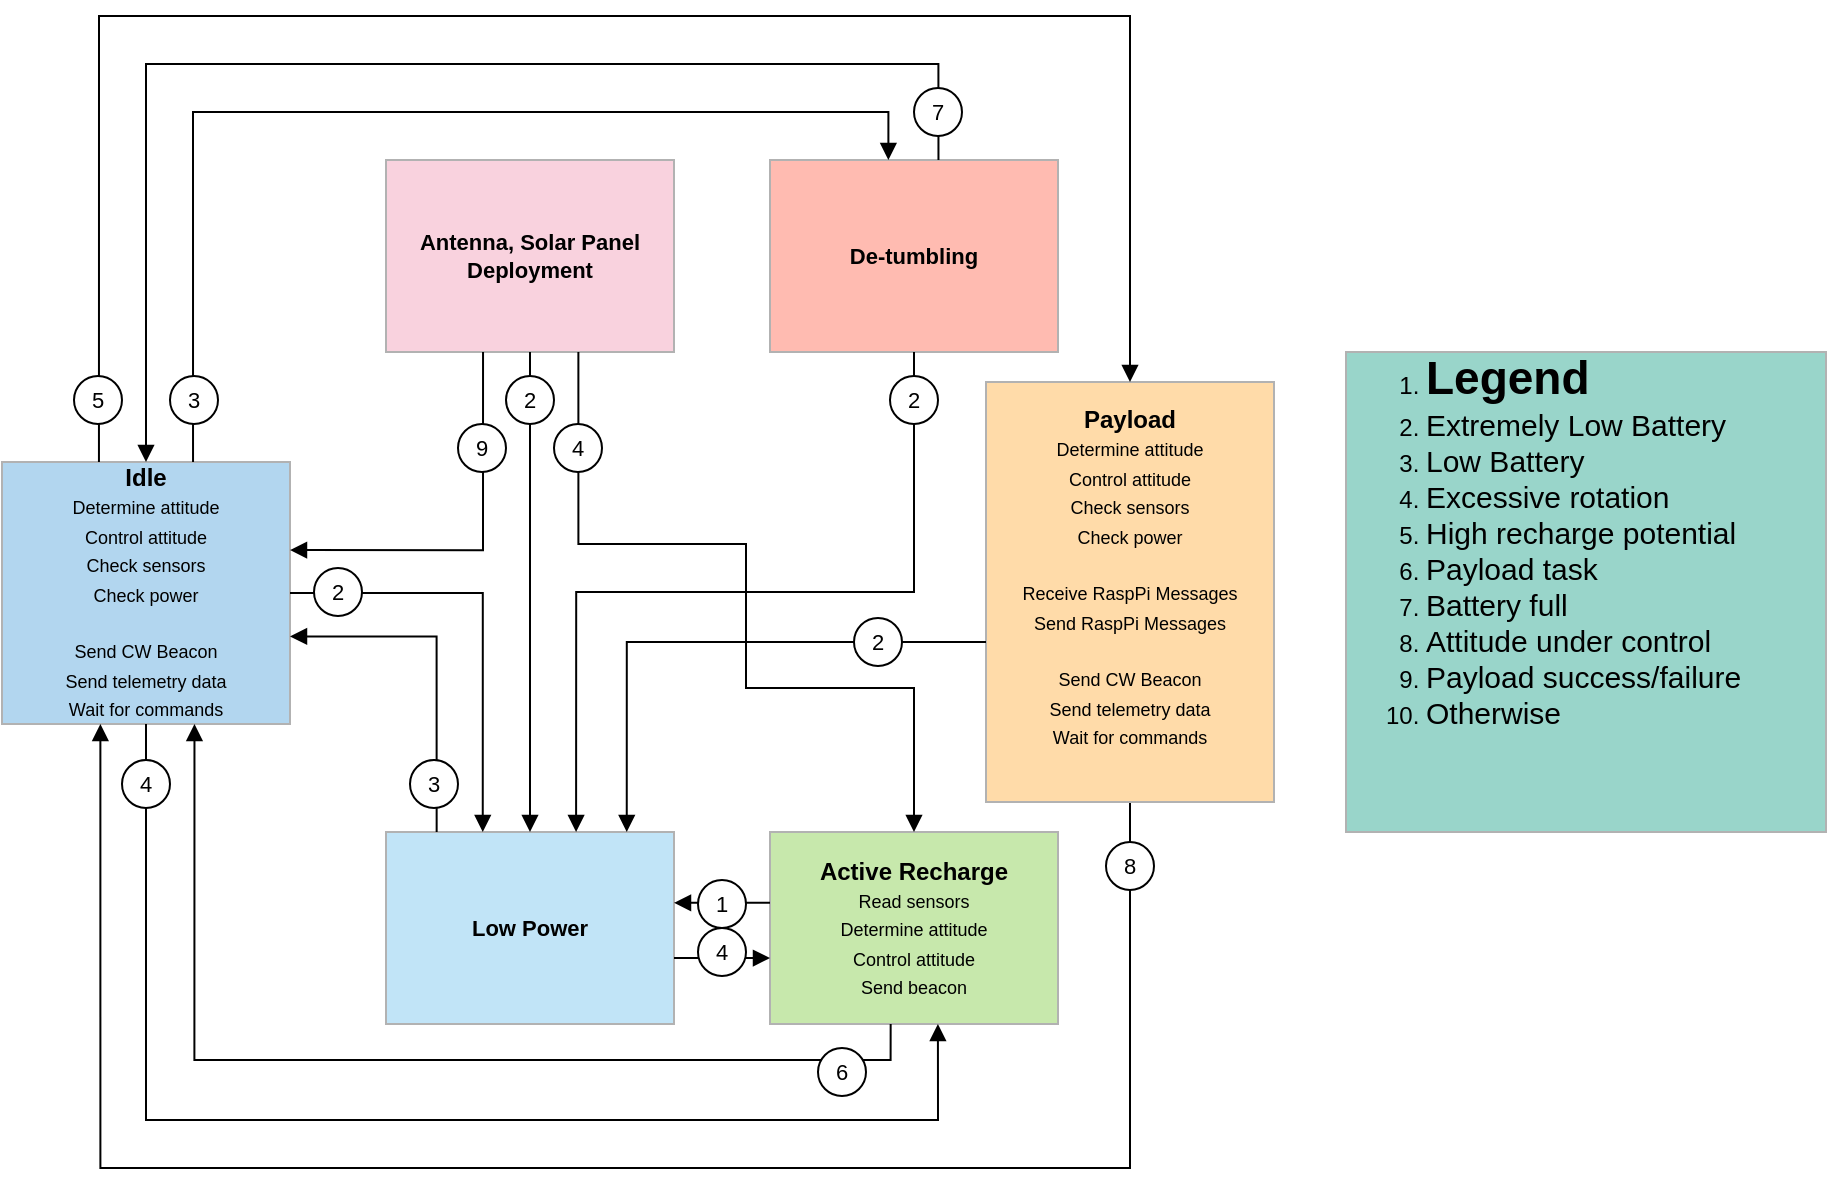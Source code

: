 <mxfile version="13.6.2" type="device" pages="2"><diagram id="bfl-kpP7ucBOd0_NLaMP" name="PyCubed State Diagram"><mxGraphModel dx="1301" dy="1180" grid="1" gridSize="10" guides="1" tooltips="1" connect="1" arrows="1" fold="1" page="1" pageScale="1" pageWidth="1100" pageHeight="850" math="0" shadow="0"><root><mxCell id="0"/><mxCell id="1" parent="0"/><mxCell id="XFNMriPlAVmp8XwaEthN-10" style="edgeStyle=orthogonalEdgeStyle;rounded=0;orthogonalLoop=1;jettySize=auto;html=1;entryX=0.5;entryY=1;entryDx=0;entryDy=0;endArrow=none;endFill=0;" edge="1" parent="1" source="XFNMriPlAVmp8XwaEthN-9" target="rarbapaWKc4GGRzB9wxK-6"><mxGeometry relative="1" as="geometry"/></mxCell><UserObject label="8" lucidchartObjectId="PZyaX13CsxwP" id="XFNMriPlAVmp8XwaEthN-9"><mxCell style="html=1;whiteSpace=wrap;ellipse;whiteSpace=wrap;fontSize=11;fontColor=#000000;spacing=3;strokeOpacity=100;" vertex="1" zOrder="79" parent="1"><mxGeometry x="646" y="550" width="24" height="24" as="geometry"/></mxCell></UserObject><mxCell id="rarbapaWKc4GGRzB9wxK-1" parent="0"/><UserObject label="De-tumbling" lucidchartObjectId="dhya5eu8bQdt" id="rarbapaWKc4GGRzB9wxK-2"><mxCell style="html=1;whiteSpace=wrap;;whiteSpace=wrap;fontSize=11;fontColor=#000000;fontStyle=1;spacing=3;strokeColor=#b2b2b2;strokeOpacity=100;fillOpacity=100;fillColor=#ffbbb1;" parent="rarbapaWKc4GGRzB9wxK-1" vertex="1" zOrder="12"><mxGeometry x="478" y="209" width="144" height="96" as="geometry"/></mxCell></UserObject><UserObject label="Antenna, Solar Panel Deployment" lucidchartObjectId="qhyarFIRuqMv" id="rarbapaWKc4GGRzB9wxK-3"><mxCell style="html=1;whiteSpace=wrap;;whiteSpace=wrap;fontSize=11;fontColor=#000000;fontStyle=1;spacing=3;strokeColor=#b2b2b2;strokeOpacity=100;fillOpacity=100;fillColor=#f9d2de;" parent="rarbapaWKc4GGRzB9wxK-1" vertex="1" zOrder="13"><mxGeometry x="286" y="209" width="144" height="96" as="geometry"/></mxCell></UserObject><UserObject label="&lt;span style=&quot;color:#000000;font-weight: bold;&quot;&gt;Idle&lt;/span&gt;&lt;span style=&quot;font-size:9px;color:#000000;&quot;&gt;&#10;Determine attitude&#10;Control attitude&#10;Check sensors&#10;Check power&#10;&#10;Send CW Beacon&#10;Send telemetry data&#10;Wait for commands&#10;&#10;&lt;/span&gt;" lucidchartObjectId="OiyaD6iRySr4" id="rarbapaWKc4GGRzB9wxK-4"><mxCell style="html=1;whiteSpace=wrap;;whiteSpace=wrap;overflow=width;spacing=3;strokeColor=#b2b2b2;strokeOpacity=100;fillOpacity=100;fillColor=#b2d6ef;" parent="rarbapaWKc4GGRzB9wxK-1" vertex="1" zOrder="16"><mxGeometry x="94" y="360" width="144" height="131" as="geometry"/></mxCell></UserObject><UserObject label="Low Power" lucidchartObjectId="1iyaKtMDWfaa" id="rarbapaWKc4GGRzB9wxK-5"><mxCell style="html=1;whiteSpace=wrap;;whiteSpace=wrap;fontSize=11;fontColor=#000000;fontStyle=1;spacing=3;strokeColor=#b2b2b2;strokeOpacity=100;fillOpacity=100;fillColor=#c1e4f7;" parent="rarbapaWKc4GGRzB9wxK-1" vertex="1" zOrder="17"><mxGeometry x="286" y="545" width="144" height="96" as="geometry"/></mxCell></UserObject><UserObject label="&lt;span style=&quot;color:#000000;font-weight: bold;&quot;&gt;Payload&#10;&lt;/span&gt;&lt;span style=&quot;font-size:9px;color:#000000;&quot;&gt;Determine attitude&#10;Control attitude&#10;Check sensors&#10;Check power&#10;&#10;Receive RaspPi Messages&#10;Send RaspPi Messages&#10;&#10;Send CW Beacon&#10;Send telemetry data&#10;Wait for commands&#10;&#10;&lt;/span&gt;" lucidchartObjectId="Biyajp4HgSR0" id="rarbapaWKc4GGRzB9wxK-6"><mxCell style="html=1;whiteSpace=wrap;;whiteSpace=wrap;overflow=width;spacing=3;strokeColor=#b2b2b2;strokeOpacity=100;fillOpacity=100;fillColor=#ffdba9;" parent="rarbapaWKc4GGRzB9wxK-1" vertex="1" zOrder="18"><mxGeometry x="586" y="320" width="144" height="210" as="geometry"/></mxCell></UserObject><UserObject label="&lt;span style=&quot;color:#000000;font-weight: bold;&quot;&gt;Active Recharge&#10;&lt;/span&gt;&lt;span style=&quot;font-size:9px;color:#000000;&quot;&gt;Read sensors&#10;Determine attitude&#10;Control attitude&#10;Send beacon&lt;/span&gt;" lucidchartObjectId="SiyaWqtNoQ~K" id="rarbapaWKc4GGRzB9wxK-7"><mxCell style="html=1;whiteSpace=wrap;;whiteSpace=wrap;overflow=width;spacing=3;strokeColor=#b2b2b2;strokeOpacity=100;fillOpacity=100;fillColor=#c7e8ac;" parent="rarbapaWKc4GGRzB9wxK-1" vertex="1" zOrder="20"><mxGeometry x="478" y="545" width="144" height="96" as="geometry"/></mxCell></UserObject><UserObject label="" lucidchartObjectId="rlyaalcnAqiI" id="rarbapaWKc4GGRzB9wxK-8"><mxCell style="html=1;jettySize=18;whiteSpace=wrap;fontSize=11;strokeOpacity=100;rounded=1;arcSize=0;edgeStyle=orthogonalEdgeStyle;startArrow=none;;endArrow=block;endFill=1;;exitX=1.004;exitY=0.658;exitPerimeter=1;entryX=-0.004;entryY=0.658;entryPerimeter=1;" parent="rarbapaWKc4GGRzB9wxK-1" source="rarbapaWKc4GGRzB9wxK-5" target="rarbapaWKc4GGRzB9wxK-7" edge="1"><mxGeometry width="100" height="100" relative="1" as="geometry"><Array as="points"/></mxGeometry></mxCell></UserObject><UserObject label="&lt;ol style=&quot;margin: 0px ; list-style-type: decimal&quot;&gt;&lt;li style=&quot;text-align: left&quot;&gt;&lt;span style=&quot;font-size: 1px ; color: #000000 ; font-weight: bold&quot;&gt;&lt;/span&gt;&lt;span style=&quot;font-size: 4px ; color: #000000 ; font-weight: bold&quot;&gt;&lt;/span&gt;&lt;span style=&quot;font-size: 5px ; color: #000000 ; font-weight: bold&quot;&gt;&lt;/span&gt;&lt;span style=&quot;font-size: 23px ; color: #000000 ; font-weight: bold&quot;&gt;Legend&lt;/span&gt;&lt;/li&gt;&lt;li style=&quot;text-align: left&quot;&gt;&lt;span style=&quot;font-size: 15px ; color: #000000 ; font-weight: bold&quot;&gt;&lt;/span&gt;&lt;span style=&quot;font-size: 15px ; color: #000000&quot;&gt;Extremely Low Battery&lt;/span&gt;&lt;/li&gt;&lt;li style=&quot;text-align: left&quot;&gt;&lt;span style=&quot;font-size: 15px ; color: #000000&quot;&gt;Low Battery&lt;/span&gt;&lt;/li&gt;&lt;li style=&quot;text-align: left&quot;&gt;&lt;span style=&quot;font-size: 15px ; color: #000000&quot;&gt;Excessive rotation&lt;/span&gt;&lt;/li&gt;&lt;li style=&quot;text-align: left&quot;&gt;&lt;span style=&quot;font-size: 15px ; color: #000000&quot;&gt;High recharge potential&lt;/span&gt;&lt;/li&gt;&lt;li style=&quot;text-align: left&quot;&gt;&lt;span style=&quot;font-size: 15px ; color: #000000&quot;&gt;Payload task&lt;/span&gt;&lt;/li&gt;&lt;li style=&quot;text-align: left&quot;&gt;&lt;span style=&quot;font-size: 15px ; color: #000000&quot;&gt;Battery full&lt;/span&gt;&lt;/li&gt;&lt;li style=&quot;text-align: left&quot;&gt;&lt;span style=&quot;font-size: 15px ; color: #000000&quot;&gt;Attitude under control&lt;/span&gt;&lt;/li&gt;&lt;li style=&quot;text-align: left&quot;&gt;&lt;span style=&quot;font-size: 15px ; color: #000000&quot;&gt;Payload success/failure&lt;/span&gt;&lt;/li&gt;&lt;li style=&quot;text-align: left&quot;&gt;&lt;span style=&quot;font-size: 15px ; color: #000000&quot;&gt;Otherwise&lt;/span&gt;&lt;/li&gt;&lt;/ol&gt;" lucidchartObjectId="Qrya1QvqrEyd" id="rarbapaWKc4GGRzB9wxK-9"><mxCell style="html=1;whiteSpace=wrap;;whiteSpace=wrap;overflow=width;spacing=2;verticalAlign=top;strokeColor=#b2b2b2;strokeOpacity=100;fillOpacity=100;fillColor=#99d5ca;" parent="rarbapaWKc4GGRzB9wxK-1" vertex="1" zOrder="25"><mxGeometry x="766" y="305" width="240" height="240" as="geometry"/></mxCell></UserObject><UserObject label="" lucidchartObjectId="cYyaptyLY_h~" id="rarbapaWKc4GGRzB9wxK-10"><mxCell style="html=1;jettySize=18;whiteSpace=wrap;fontSize=11;strokeOpacity=100;rounded=1;arcSize=0;edgeStyle=orthogonalEdgeStyle;startArrow=none;;endArrow=block;endFill=1;;exitX=0.335;exitY=-0.005;exitPerimeter=1;entryX=0.5;entryY=-0.004;entryPerimeter=1;" parent="rarbapaWKc4GGRzB9wxK-1" source="rarbapaWKc4GGRzB9wxK-4" target="rarbapaWKc4GGRzB9wxK-6" edge="1"><mxGeometry width="100" height="100" relative="1" as="geometry"><Array as="points"><mxPoint x="142" y="137"/><mxPoint x="658" y="137"/></Array></mxGeometry></mxCell></UserObject><UserObject label="" lucidchartObjectId="ixyal8R-h-Wk" id="rarbapaWKc4GGRzB9wxK-12"><mxCell style="html=1;jettySize=18;whiteSpace=wrap;fontSize=11;strokeOpacity=100;rounded=1;arcSize=0;edgeStyle=orthogonalEdgeStyle;startArrow=none;;endArrow=block;endFill=1;;exitX=0.665;exitY=-0.005;exitPerimeter=1;entryX=0.41;entryY=-0.006;entryPerimeter=1;" parent="rarbapaWKc4GGRzB9wxK-1" source="rarbapaWKc4GGRzB9wxK-4" target="rarbapaWKc4GGRzB9wxK-2" edge="1"><mxGeometry width="100" height="100" relative="1" as="geometry"><Array as="points"><mxPoint x="190" y="185"/><mxPoint x="537" y="185"/></Array></mxGeometry></mxCell></UserObject><UserObject label="" lucidchartObjectId="vxyaYXyHh_jd" id="rarbapaWKc4GGRzB9wxK-13"><mxCell style="html=1;jettySize=18;whiteSpace=wrap;fontSize=11;strokeOpacity=100;rounded=1;arcSize=0;edgeStyle=orthogonalEdgeStyle;startArrow=none;;endArrow=block;endFill=1;;exitX=0.586;exitY=-0.006;exitPerimeter=1;entryX=0.5;entryY=-0.005;entryPerimeter=1;" parent="rarbapaWKc4GGRzB9wxK-1" source="rarbapaWKc4GGRzB9wxK-2" target="rarbapaWKc4GGRzB9wxK-4" edge="1"><mxGeometry width="100" height="100" relative="1" as="geometry"><Array as="points"><mxPoint x="562" y="161"/><mxPoint x="166" y="161"/></Array></mxGeometry></mxCell></UserObject><UserObject label="" lucidchartObjectId="XxyaHqq1UOjZ" id="rarbapaWKc4GGRzB9wxK-14"><mxCell style="html=1;jettySize=18;whiteSpace=wrap;fontSize=11;strokeOpacity=100;rounded=1;arcSize=0;edgeStyle=orthogonalEdgeStyle;startArrow=none;;endArrow=block;endFill=1;;exitX=0.5;exitY=1.006;exitPerimeter=1;entryX=0.5;entryY=-0.006;entryPerimeter=1;" parent="rarbapaWKc4GGRzB9wxK-1" source="rarbapaWKc4GGRzB9wxK-3" target="rarbapaWKc4GGRzB9wxK-5" edge="1"><mxGeometry width="100" height="100" relative="1" as="geometry"><Array as="points"/></mxGeometry></mxCell></UserObject><UserObject label="" lucidchartObjectId=".yya0SU-mpl_" id="rarbapaWKc4GGRzB9wxK-15"><mxCell style="html=1;jettySize=18;whiteSpace=wrap;fontSize=11;strokeOpacity=100;rounded=1;arcSize=0;edgeStyle=orthogonalEdgeStyle;startArrow=none;;endArrow=block;endFill=1;;exitX=1.004;exitY=0.5;exitPerimeter=1;entryX=0.334;entryY=-0.006;entryPerimeter=1;" parent="rarbapaWKc4GGRzB9wxK-1" source="rarbapaWKc4GGRzB9wxK-4" target="rarbapaWKc4GGRzB9wxK-5" edge="1"><mxGeometry width="100" height="100" relative="1" as="geometry"><Array as="points"><mxPoint x="334" y="425"/></Array></mxGeometry></mxCell></UserObject><UserObject label="" lucidchartObjectId="vzya-LGdbfvc" id="rarbapaWKc4GGRzB9wxK-16"><mxCell style="html=1;jettySize=18;whiteSpace=wrap;fontSize=11;strokeOpacity=100;rounded=1;arcSize=0;edgeStyle=orthogonalEdgeStyle;startArrow=none;;endArrow=block;endFill=1;;exitX=0.418;exitY=1.006;exitPerimeter=1;entryX=0.67;entryY=1.005;entryPerimeter=1;" parent="rarbapaWKc4GGRzB9wxK-1" source="rarbapaWKc4GGRzB9wxK-7" target="rarbapaWKc4GGRzB9wxK-4" edge="1"><mxGeometry width="100" height="100" relative="1" as="geometry"><Array as="points"/></mxGeometry></mxCell></UserObject><UserObject label="" lucidchartObjectId="rAyaW.TUWtq9" id="rarbapaWKc4GGRzB9wxK-17"><mxCell style="html=1;jettySize=18;whiteSpace=wrap;fontSize=11;strokeOpacity=100;rounded=1;arcSize=0;edgeStyle=orthogonalEdgeStyle;startArrow=none;;endArrow=block;endFill=1;;exitX=0.5;exitY=1.005;exitPerimeter=1;entryX=0.584;entryY=1.006;entryPerimeter=1;" parent="rarbapaWKc4GGRzB9wxK-1" source="rarbapaWKc4GGRzB9wxK-4" target="rarbapaWKc4GGRzB9wxK-7" edge="1"><mxGeometry width="100" height="100" relative="1" as="geometry"><Array as="points"><mxPoint x="166" y="689"/><mxPoint x="562" y="689"/></Array></mxGeometry></mxCell></UserObject><UserObject label="" lucidchartObjectId="oCyabK83XKLD" id="rarbapaWKc4GGRzB9wxK-18"><mxCell style="html=1;jettySize=18;whiteSpace=wrap;fontSize=11;strokeOpacity=100;rounded=1;arcSize=0;edgeStyle=orthogonalEdgeStyle;startArrow=none;;endArrow=block;endFill=1;;exitX=0.172;exitY=-0.006;exitPerimeter=1;entryX=1.004;entryY=0.667;entryPerimeter=1;" parent="rarbapaWKc4GGRzB9wxK-1" source="rarbapaWKc4GGRzB9wxK-5" target="rarbapaWKc4GGRzB9wxK-4" edge="1"><mxGeometry width="100" height="100" relative="1" as="geometry"><Array as="points"/></mxGeometry></mxCell></UserObject><UserObject label="" lucidchartObjectId="DCyaB7lU9o_Z" id="rarbapaWKc4GGRzB9wxK-19"><mxCell style="html=1;jettySize=18;whiteSpace=wrap;fontSize=11;strokeOpacity=100;rounded=1;arcSize=0;edgeStyle=orthogonalEdgeStyle;startArrow=none;;endArrow=block;endFill=1;;exitX=0.335;exitY=1.006;exitPerimeter=1;entryX=1.004;entryY=0.335;entryPerimeter=1;" parent="rarbapaWKc4GGRzB9wxK-1" source="rarbapaWKc4GGRzB9wxK-3" target="rarbapaWKc4GGRzB9wxK-4" edge="1"><mxGeometry width="100" height="100" relative="1" as="geometry"><Array as="points"/></mxGeometry></mxCell></UserObject><UserObject label="" lucidchartObjectId="kDyaepy1~HRX" id="rarbapaWKc4GGRzB9wxK-20"><mxCell style="html=1;jettySize=18;whiteSpace=wrap;fontSize=11;strokeOpacity=100;rounded=1;arcSize=0;edgeStyle=orthogonalEdgeStyle;startArrow=none;;endArrow=block;endFill=1;;exitX=-0.004;exitY=0.368;exitPerimeter=1;entryX=1.004;entryY=0.368;entryPerimeter=1;" parent="rarbapaWKc4GGRzB9wxK-1" source="rarbapaWKc4GGRzB9wxK-7" target="rarbapaWKc4GGRzB9wxK-5" edge="1"><mxGeometry width="100" height="100" relative="1" as="geometry"><Array as="points"/></mxGeometry></mxCell></UserObject><UserObject label="" lucidchartObjectId="KDyaPwq~PArl" id="rarbapaWKc4GGRzB9wxK-21"><mxCell style="html=1;jettySize=18;whiteSpace=wrap;fontSize=11;strokeOpacity=100;rounded=1;arcSize=0;edgeStyle=orthogonalEdgeStyle;startArrow=none;;endArrow=block;endFill=1;;exitX=0.5;exitY=1.006;exitPerimeter=1;entryX=0.662;entryY=-0.006;entryPerimeter=1;" parent="rarbapaWKc4GGRzB9wxK-1" source="rarbapaWKc4GGRzB9wxK-2" target="rarbapaWKc4GGRzB9wxK-5" edge="1"><mxGeometry width="100" height="100" relative="1" as="geometry"><Array as="points"/></mxGeometry></mxCell></UserObject><UserObject label="" lucidchartObjectId="IEyaD2KDzYdQ" id="rarbapaWKc4GGRzB9wxK-22"><mxCell style="html=1;jettySize=18;whiteSpace=wrap;fontSize=11;strokeOpacity=100;rounded=1;arcSize=0;edgeStyle=orthogonalEdgeStyle;startArrow=none;;endArrow=block;endFill=1;;exitX=-0.004;exitY=0.751;exitPerimeter=1;entryX=0.84;entryY=-0.006;entryPerimeter=1;" parent="rarbapaWKc4GGRzB9wxK-1" source="rarbapaWKc4GGRzB9wxK-47" target="rarbapaWKc4GGRzB9wxK-5" edge="1"><mxGeometry width="100" height="100" relative="1" as="geometry"><Array as="points"><mxPoint x="406" y="450"/></Array></mxGeometry></mxCell></UserObject><UserObject label="" lucidchartObjectId="S_yaAqcMPLhh" id="rarbapaWKc4GGRzB9wxK-23"><mxCell style="html=1;jettySize=18;whiteSpace=wrap;fontSize=11;strokeOpacity=100;rounded=1;arcSize=0;edgeStyle=orthogonalEdgeStyle;startArrow=none;;endArrow=block;endFill=1;;exitX=0.67;exitY=1.006;exitPerimeter=1;entryX=0.5;entryY=-0.006;entryPerimeter=1;" parent="rarbapaWKc4GGRzB9wxK-1" source="rarbapaWKc4GGRzB9wxK-3" target="rarbapaWKc4GGRzB9wxK-7" edge="1"><mxGeometry width="100" height="100" relative="1" as="geometry"><Array as="points"><mxPoint x="383" y="401"/><mxPoint x="466" y="401"/><mxPoint x="466" y="473"/><mxPoint x="550" y="473"/></Array></mxGeometry></mxCell></UserObject><UserObject label="2" lucidchartObjectId="PZyaX13CsxwP" id="rarbapaWKc4GGRzB9wxK-47"><mxCell style="html=1;whiteSpace=wrap;ellipse;whiteSpace=wrap;fontSize=11;fontColor=#000000;spacing=3;strokeOpacity=100;" parent="rarbapaWKc4GGRzB9wxK-1" vertex="1" zOrder="79"><mxGeometry x="520" y="438" width="24" height="24" as="geometry"/></mxCell></UserObject><UserObject label="" lucidchartObjectId="IEyaD2KDzYdQ" id="XFNMriPlAVmp8XwaEthN-1"><mxCell style="html=1;jettySize=18;whiteSpace=wrap;fontSize=11;strokeOpacity=100;rounded=1;arcSize=0;edgeStyle=orthogonalEdgeStyle;startArrow=none;;endArrow=none;endFill=0;;entryX=1;entryY=0.5;entryDx=0;entryDy=0;" edge="1" parent="rarbapaWKc4GGRzB9wxK-1" target="rarbapaWKc4GGRzB9wxK-47"><mxGeometry width="100" height="100" relative="1" as="geometry"><Array as="points"><mxPoint x="550" y="450"/><mxPoint x="550" y="450"/></Array><mxPoint x="586" y="450" as="sourcePoint"/><mxPoint x="406.394" y="545" as="targetPoint"/></mxGeometry></mxCell></UserObject><UserObject label="" lucidchartObjectId="MvyayLRi6Tw." id="rarbapaWKc4GGRzB9wxK-11"><mxCell style="html=1;jettySize=18;whiteSpace=wrap;fontSize=11;strokeOpacity=100;rounded=1;arcSize=0;edgeStyle=orthogonalEdgeStyle;startArrow=none;;endArrow=block;endFill=1;;entryX=0.34;entryY=1.005;entryPerimeter=1;exitX=0.5;exitY=1;exitDx=0;exitDy=0;" parent="rarbapaWKc4GGRzB9wxK-1" source="XFNMriPlAVmp8XwaEthN-9" target="rarbapaWKc4GGRzB9wxK-4" edge="1"><mxGeometry width="100" height="100" relative="1" as="geometry"><Array as="points"><mxPoint x="658" y="713"/><mxPoint x="143" y="713"/></Array><mxPoint x="658" y="580" as="sourcePoint"/></mxGeometry></mxCell></UserObject><mxCell id="rarbapaWKc4GGRzB9wxK-24" value="Numbers" parent="0"/><mxCell id="rarbapaWKc4GGRzB9wxK-25" value="" style="group;dropTarget=0;" parent="rarbapaWKc4GGRzB9wxK-24" vertex="1"><mxGeometry x="130" y="317" width="24" height="24" as="geometry"/></mxCell><UserObject label="5" lucidchartObjectId="GYyanqK5ow~j" id="rarbapaWKc4GGRzB9wxK-26"><mxCell style="html=1;whiteSpace=wrap;ellipse;whiteSpace=wrap;fontSize=11;fontColor=#000000;spacing=3;strokeOpacity=100;" parent="rarbapaWKc4GGRzB9wxK-25" vertex="1" zOrder="47"><mxGeometry width="24" height="24" as="geometry"/></mxCell></UserObject><mxCell id="rarbapaWKc4GGRzB9wxK-27" value="Numbers (Copy)" parent="0"/><mxCell id="rarbapaWKc4GGRzB9wxK-28" value="" style="group;dropTarget=0;" parent="rarbapaWKc4GGRzB9wxK-27" vertex="1"><mxGeometry x="154" y="509" width="24" height="24" as="geometry"/></mxCell><UserObject label="4" lucidchartObjectId="cZyaLqDEcMd1" id="rarbapaWKc4GGRzB9wxK-29"><mxCell style="html=1;whiteSpace=wrap;ellipse;whiteSpace=wrap;fontSize=11;fontColor=#000000;spacing=3;strokeOpacity=100;" parent="rarbapaWKc4GGRzB9wxK-28" vertex="1" zOrder="51"><mxGeometry width="24" height="24" as="geometry"/></mxCell></UserObject><mxCell id="rarbapaWKc4GGRzB9wxK-30" value="Numbers (Copy)" parent="0"/><mxCell id="rarbapaWKc4GGRzB9wxK-31" value="" style="group;dropTarget=0;" parent="rarbapaWKc4GGRzB9wxK-30" vertex="1"><mxGeometry x="178" y="317" width="216" height="216" as="geometry"/></mxCell><UserObject label="3" lucidchartObjectId="pZyal5m~D~a4" id="rarbapaWKc4GGRzB9wxK-32"><mxCell style="html=1;whiteSpace=wrap;ellipse;whiteSpace=wrap;fontSize=11;fontColor=#000000;spacing=3;strokeOpacity=100;" parent="rarbapaWKc4GGRzB9wxK-31" vertex="1" zOrder="59"><mxGeometry width="24" height="24" as="geometry"/></mxCell></UserObject><UserObject label="3" lucidchartObjectId="g.yajejEj.7i" id="rarbapaWKc4GGRzB9wxK-33"><mxCell style="html=1;whiteSpace=wrap;ellipse;whiteSpace=wrap;fontSize=11;fontColor=#000000;spacing=3;strokeOpacity=100;" parent="rarbapaWKc4GGRzB9wxK-31" vertex="1" zOrder="100"><mxGeometry x="120" y="192" width="24" height="24" as="geometry"/></mxCell></UserObject><UserObject label="4" lucidchartObjectId="I.ya~pUMhnWq" id="rarbapaWKc4GGRzB9wxK-34"><mxCell style="html=1;whiteSpace=wrap;ellipse;whiteSpace=wrap;fontSize=11;fontColor=#000000;spacing=3;strokeOpacity=100;" parent="rarbapaWKc4GGRzB9wxK-31" vertex="1" zOrder="102"><mxGeometry x="192" y="24" width="24" height="24" as="geometry"/></mxCell></UserObject><UserObject label="9" lucidchartObjectId="n~yawb0UMVgo" id="rarbapaWKc4GGRzB9wxK-35"><mxCell style="html=1;whiteSpace=wrap;ellipse;whiteSpace=wrap;fontSize=11;fontColor=#000000;spacing=3;strokeOpacity=100;" parent="rarbapaWKc4GGRzB9wxK-31" vertex="1" zOrder="103"><mxGeometry x="144" y="24" width="24" height="24" as="geometry"/></mxCell></UserObject><mxCell id="rarbapaWKc4GGRzB9wxK-36" value="Numbers (Copy) (Copy)" parent="0"/><mxCell id="rarbapaWKc4GGRzB9wxK-37" value="" style="group;dropTarget=0;" parent="rarbapaWKc4GGRzB9wxK-36" vertex="1"><mxGeometry x="346" y="317" width="24" height="24" as="geometry"/></mxCell><UserObject label="2" lucidchartObjectId="WZyaWodK4liG" id="rarbapaWKc4GGRzB9wxK-38"><mxCell style="html=1;whiteSpace=wrap;ellipse;whiteSpace=wrap;fontSize=11;fontColor=#000000;spacing=3;strokeOpacity=100;" parent="rarbapaWKc4GGRzB9wxK-37" vertex="1" zOrder="63"><mxGeometry width="24" height="24" as="geometry"/></mxCell></UserObject><mxCell id="rarbapaWKc4GGRzB9wxK-39" value="Numbers (Copy)" parent="0"/><mxCell id="rarbapaWKc4GGRzB9wxK-40" value="" style="group;dropTarget=0;" parent="rarbapaWKc4GGRzB9wxK-39" vertex="1"><mxGeometry x="250" y="413" width="24" height="24" as="geometry"/></mxCell><UserObject label="2" lucidchartObjectId="uZya9uqvckc6" id="rarbapaWKc4GGRzB9wxK-41"><mxCell style="html=1;whiteSpace=wrap;ellipse;whiteSpace=wrap;fontSize=11;fontColor=#000000;spacing=3;strokeOpacity=100;" parent="rarbapaWKc4GGRzB9wxK-40" vertex="1" zOrder="67"><mxGeometry width="24" height="24" as="geometry"/></mxCell></UserObject><mxCell id="rarbapaWKc4GGRzB9wxK-42" value="Numbers (Copy) (Copy)" parent="0"/><mxCell id="rarbapaWKc4GGRzB9wxK-43" value="" style="group;dropTarget=0;" parent="rarbapaWKc4GGRzB9wxK-42" vertex="1"><mxGeometry x="538" y="317" width="24" height="24" as="geometry"/></mxCell><UserObject label="2" lucidchartObjectId="6Zya~ZLQJ5D_" id="rarbapaWKc4GGRzB9wxK-44"><mxCell style="html=1;whiteSpace=wrap;ellipse;whiteSpace=wrap;fontSize=11;fontColor=#000000;spacing=3;strokeOpacity=100;" parent="rarbapaWKc4GGRzB9wxK-43" vertex="1" zOrder="71"><mxGeometry width="24" height="24" as="geometry"/></mxCell></UserObject><mxCell id="rarbapaWKc4GGRzB9wxK-45" value="Numbers (Copy)" parent="0"/><mxCell id="rarbapaWKc4GGRzB9wxK-46" value="" style="group;dropTarget=0;" parent="rarbapaWKc4GGRzB9wxK-45" vertex="1"><mxGeometry x="550" y="449" width="24" height="24" as="geometry"/></mxCell><mxCell id="rarbapaWKc4GGRzB9wxK-48" value="Numbers (Copy)" parent="0"/><mxCell id="rarbapaWKc4GGRzB9wxK-51" value="Numbers (Copy)" parent="0"/><mxCell id="rarbapaWKc4GGRzB9wxK-52" value="" style="group;dropTarget=0;" parent="rarbapaWKc4GGRzB9wxK-51" vertex="1"><mxGeometry x="550" y="173" width="24" height="24" as="geometry"/></mxCell><UserObject label="7" lucidchartObjectId="4ZyatCaqaMBo" id="rarbapaWKc4GGRzB9wxK-53"><mxCell style="html=1;whiteSpace=wrap;ellipse;whiteSpace=wrap;fontSize=11;fontColor=#000000;spacing=3;strokeOpacity=100;" parent="rarbapaWKc4GGRzB9wxK-52" vertex="1" zOrder="87"><mxGeometry width="24" height="24" as="geometry"/></mxCell></UserObject><mxCell id="rarbapaWKc4GGRzB9wxK-54" value="Numbers (Copy) (Copy)" parent="0"/><mxCell id="rarbapaWKc4GGRzB9wxK-55" value="" style="group;dropTarget=0;" parent="rarbapaWKc4GGRzB9wxK-54" vertex="1"><mxGeometry x="502" y="653" width="24" height="24" as="geometry"/></mxCell><UserObject label="6" lucidchartObjectId="T2yadwhB37V5" id="rarbapaWKc4GGRzB9wxK-56"><mxCell style="html=1;whiteSpace=wrap;ellipse;whiteSpace=wrap;fontSize=11;fontColor=#000000;spacing=3;strokeOpacity=100;" parent="rarbapaWKc4GGRzB9wxK-55" vertex="1" zOrder="95"><mxGeometry width="24" height="24" as="geometry"/></mxCell></UserObject><mxCell id="rarbapaWKc4GGRzB9wxK-57" value="Numbers (Copy) (Copy)" parent="0"/><mxCell id="rarbapaWKc4GGRzB9wxK-58" value="" style="group;dropTarget=0;" parent="rarbapaWKc4GGRzB9wxK-57" vertex="1"><mxGeometry x="442" y="569" width="24" height="24" as="geometry"/></mxCell><UserObject label="1" lucidchartObjectId="Y2yasi.Ejs6k" id="rarbapaWKc4GGRzB9wxK-59"><mxCell style="html=1;whiteSpace=wrap;ellipse;whiteSpace=wrap;fontSize=11;fontColor=#000000;spacing=3;strokeOpacity=100;" parent="rarbapaWKc4GGRzB9wxK-58" vertex="1" zOrder="99"><mxGeometry width="24" height="24" as="geometry"/></mxCell></UserObject><mxCell id="rarbapaWKc4GGRzB9wxK-60" value="Numbers (Copy) (Copy) (Copy)" parent="0"/><mxCell id="rarbapaWKc4GGRzB9wxK-61" value="" style="group;dropTarget=0;" parent="rarbapaWKc4GGRzB9wxK-60" vertex="1"><mxGeometry x="442" y="593" width="24" height="24" as="geometry"/></mxCell><UserObject label="4" lucidchartObjectId="Zpzanp1sTKGb" id="rarbapaWKc4GGRzB9wxK-62"><mxCell style="html=1;whiteSpace=wrap;ellipse;whiteSpace=wrap;fontSize=11;fontColor=#000000;spacing=3;strokeOpacity=100;" parent="rarbapaWKc4GGRzB9wxK-61" vertex="1" zOrder="107"><mxGeometry width="24" height="24" as="geometry"/></mxCell></UserObject></root></mxGraphModel></diagram><diagram id="Wf7QOhmrEVXD_Cot7oYE" name="RPi State Diagram"><mxGraphModel dx="1106" dy="1003" grid="1" gridSize="10" guides="1" tooltips="1" connect="1" arrows="1" fold="1" page="1" pageScale="1" pageWidth="1100" pageHeight="850" math="0" shadow="0"><root><mxCell id="_pkLKjGQN0xkNWyDFfTn-0"/><mxCell id="_pkLKjGQN0xkNWyDFfTn-1" parent="_pkLKjGQN0xkNWyDFfTn-0"/><UserObject label="&lt;span style=&quot;color:#000000;font-weight: bold;text-align: center;&quot;&gt;Sleep&#10;&#10;&#10;&#10;&lt;/span&gt;&lt;span style=&quot;color:#000000;text-align: center;&quot;&gt;Kill processes for other microservices&#10;Wait for wakeup&#10;Start processes for other microservices&lt;/span&gt;" lucidchartObjectId="h2PbNwmGHLJW" id="_pkLKjGQN0xkNWyDFfTn-2"><mxCell style="html=1;whiteSpace=wrap;;overflow=width;html=1;spacing=3;verticalAlign=top;strokeOpacity=100;fillOpacity=0;fillColor=#ffffff;" parent="_pkLKjGQN0xkNWyDFfTn-1" vertex="1" zOrder="97"><mxGeometry x="822" y="374" width="144" height="192" as="geometry"/></mxCell></UserObject><UserObject label="&lt;span style=&quot;color:#000000;font-weight: bold;text-align: center;&quot;&gt;Processing&#10;&#10;&#10;&#10;&lt;/span&gt;&lt;span style=&quot;color:#000000;text-align: center;&quot;&gt;Loading ML models&#10;Unloading ML models&#10;Inference&#10;GNC models&#10;Saving results&lt;/span&gt;" lucidchartObjectId="43PbNVOoBSbI" id="_pkLKjGQN0xkNWyDFfTn-3"><mxCell style="html=1;whiteSpace=wrap;;overflow=width;html=1;spacing=3;verticalAlign=top;strokeOpacity=100;fillOpacity=0;fillColor=#ffffff;" parent="_pkLKjGQN0xkNWyDFfTn-1" vertex="1" zOrder="98"><mxGeometry x="150" y="374" width="144" height="192" as="geometry"/></mxCell></UserObject><UserObject label="&lt;span style=&quot;color:#000000;font-weight: bold;text-align: center;&quot;&gt;Transmit&#10;&#10;&#10;&#10;&lt;/span&gt;&lt;span style=&quot;color:#000000;text-align: center;&quot;&gt;Send packets&#10;Dissassemble images&#10;Wait for response?&lt;/span&gt;" lucidchartObjectId="C3PbKFeTWo-J" id="_pkLKjGQN0xkNWyDFfTn-4"><mxCell style="html=1;whiteSpace=wrap;;overflow=width;html=1;spacing=3;verticalAlign=top;strokeOpacity=100;fillOpacity=0;fillColor=#ffffff;" parent="_pkLKjGQN0xkNWyDFfTn-1" vertex="1" zOrder="99"><mxGeometry x="654" y="374" width="144" height="192" as="geometry"/></mxCell></UserObject><UserObject label="&lt;span style=&quot;color:#000000;font-weight: bold;text-align: center;&quot;&gt;Imaging&#10;&#10;&#10;&#10;&lt;/span&gt;&lt;span style=&quot;color:#000000;text-align: center;&quot;&gt;Taking image&#10;Saving result&#10;Broadcasting result&#10;Switching camera&lt;/span&gt;" lucidchartObjectId="f4PbpIRIKzWs" id="_pkLKjGQN0xkNWyDFfTn-5"><mxCell style="html=1;whiteSpace=wrap;;overflow=width;html=1;spacing=3;verticalAlign=top;strokeOpacity=100;fillOpacity=0;fillColor=#ffffff;" parent="_pkLKjGQN0xkNWyDFfTn-1" vertex="1" zOrder="100"><mxGeometry x="318" y="374" width="144" height="192" as="geometry"/></mxCell></UserObject><UserObject label="&lt;span style=&quot;color:#000000;font-weight: bold;text-align: center;&quot;&gt;Receive&#10;&#10;&#10;&#10;&lt;/span&gt;&lt;span style=&quot;color:#000000;text-align: center;&quot;&gt;Receive packets&#10;Assemble messages&#10;Save model data&#10;Notify PiCubed&lt;/span&gt;" lucidchartObjectId="d-Pb1z23cUEw" id="_pkLKjGQN0xkNWyDFfTn-6"><mxCell style="html=1;whiteSpace=wrap;;overflow=width;html=1;spacing=3;verticalAlign=top;strokeOpacity=100;fillOpacity=0;fillColor=#ffffff;" parent="_pkLKjGQN0xkNWyDFfTn-1" vertex="1" zOrder="103"><mxGeometry x="486" y="374" width="144" height="192" as="geometry"/></mxCell></UserObject><UserObject label="" lucidchartObjectId="d_Pboqe-xuYG" id="_pkLKjGQN0xkNWyDFfTn-7"><mxCell style="html=1;jettySize=18;overflow=width;html=1;strokeOpacity=100;rounded=1;arcSize=0;edgeStyle=orthogonalEdgeStyle;startArrow=none;;endArrow=block;endFill=1;;exitX=1.006;exitY=0.5;exitPerimeter=1;entryX=0.917;entryY=-0.003;entryPerimeter=1;" parent="_pkLKjGQN0xkNWyDFfTn-1" source="_pkLKjGQN0xkNWyDFfTn-12" target="_pkLKjGQN0xkNWyDFfTn-3" edge="1"><mxGeometry width="100" height="100" relative="1" as="geometry"><Array as="points"/></mxGeometry></mxCell></UserObject><UserObject label="" lucidchartObjectId="h_Pb86fBclC~" id="_pkLKjGQN0xkNWyDFfTn-8"><mxCell style="html=1;jettySize=18;overflow=width;html=1;strokeOpacity=100;rounded=1;arcSize=0;edgeStyle=orthogonalEdgeStyle;startArrow=none;;endArrow=block;endFill=1;;exitX=1.006;exitY=0.5;exitPerimeter=1;entryX=0.917;entryY=-0.003;entryPerimeter=1;" parent="_pkLKjGQN0xkNWyDFfTn-1" source="_pkLKjGQN0xkNWyDFfTn-14" target="_pkLKjGQN0xkNWyDFfTn-5" edge="1"><mxGeometry width="100" height="100" relative="1" as="geometry"><Array as="points"/></mxGeometry></mxCell></UserObject><UserObject label="" lucidchartObjectId="h_Pb0WZUS9I9" id="_pkLKjGQN0xkNWyDFfTn-9"><mxCell style="html=1;jettySize=18;overflow=width;html=1;strokeOpacity=100;rounded=1;arcSize=0;edgeStyle=orthogonalEdgeStyle;startArrow=none;;endArrow=block;endFill=1;;exitX=1.006;exitY=0.5;exitPerimeter=1;entryX=0.917;entryY=-0.003;entryPerimeter=1;" parent="_pkLKjGQN0xkNWyDFfTn-1" source="_pkLKjGQN0xkNWyDFfTn-15" target="_pkLKjGQN0xkNWyDFfTn-6" edge="1"><mxGeometry width="100" height="100" relative="1" as="geometry"><Array as="points"/></mxGeometry></mxCell></UserObject><UserObject label="" lucidchartObjectId="i_PbTrWrfHu6" id="_pkLKjGQN0xkNWyDFfTn-10"><mxCell style="html=1;jettySize=18;overflow=width;html=1;strokeOpacity=100;rounded=1;arcSize=0;edgeStyle=orthogonalEdgeStyle;startArrow=none;;endArrow=block;endFill=1;;exitX=1.006;exitY=0.5;exitPerimeter=1;entryX=0.917;entryY=-0.003;entryPerimeter=1;" parent="_pkLKjGQN0xkNWyDFfTn-1" source="_pkLKjGQN0xkNWyDFfTn-16" target="_pkLKjGQN0xkNWyDFfTn-4" edge="1"><mxGeometry width="100" height="100" relative="1" as="geometry"><Array as="points"/></mxGeometry></mxCell></UserObject><UserObject label="" lucidchartObjectId="j_PbU3f2_rEH" id="_pkLKjGQN0xkNWyDFfTn-11"><mxCell style="html=1;jettySize=18;overflow=width;html=1;strokeOpacity=100;rounded=1;arcSize=0;edgeStyle=orthogonalEdgeStyle;startArrow=none;;endArrow=block;endFill=1;;exitX=1.006;exitY=0.5;exitPerimeter=1;entryX=0.917;entryY=-0.003;entryPerimeter=1;" parent="_pkLKjGQN0xkNWyDFfTn-1" source="_pkLKjGQN0xkNWyDFfTn-13" target="_pkLKjGQN0xkNWyDFfTn-2" edge="1"><mxGeometry width="100" height="100" relative="1" as="geometry"><Array as="points"/></mxGeometry></mxCell></UserObject><UserObject label="&lt;ul style=&quot;margin: 0px; text-align:left; list-style-type:disc&quot;&gt;&lt;li&gt;&lt;span style=&quot;color:#000000;margin-left: 1px;&quot;&gt;Sufficient power&#10;&lt;/span&gt;&lt;/li&gt;&lt;li&gt;&lt;span style=&quot;color:#000000;margin-left: 1px;&quot;&gt;Data to process&#10;&lt;/span&gt;&lt;/li&gt;&lt;li&gt;&lt;span style=&quot;color:#000000;margin-left: 1px;&quot;&gt;Model available&#10;&lt;/span&gt;&lt;/li&gt;&lt;li&gt;&lt;span style=&quot;color:#000000;margin-left: 1px;&quot;&gt;No overheating&lt;/span&gt;&lt;/li&gt;&lt;/ul&gt;" lucidchartObjectId="p.Pbp2RfVw1M" id="_pkLKjGQN0xkNWyDFfTn-12"><mxCell style="html=1;whiteSpace=wrap;;overflow=width;html=1;spacing=3;verticalAlign=middle;strokeColor=#c92d39;strokeOpacity=100;fillOpacity=0;fillColor=#ffffff;" parent="_pkLKjGQN0xkNWyDFfTn-1" vertex="1" zOrder="109"><mxGeometry x="150" y="280" width="108" height="66" as="geometry"/></mxCell></UserObject><UserObject label="&lt;ul style=&quot;margin: 0px; text-align:left; list-style-type:disc&quot;&gt;&lt;li&gt;&lt;span style=&quot;color:#000000;margin-left: 1px;&quot;&gt;overheating&#10;&lt;/span&gt;&lt;/li&gt;&lt;li&gt;&lt;span style=&quot;color:#000000;margin-left: 1px;&quot;&gt;single event upset&#10;&lt;/span&gt;&lt;/li&gt;&lt;li&gt;&lt;span style=&quot;color:#000000;margin-left: 1px;&quot;&gt;lack of power&lt;/span&gt;&lt;/li&gt;&lt;/ul&gt;" lucidchartObjectId="7_Pbr4If6O5i" id="_pkLKjGQN0xkNWyDFfTn-13"><mxCell style="html=1;whiteSpace=wrap;;overflow=width;html=1;spacing=3;verticalAlign=top;strokeColor=#c92d39;strokeOpacity=100;fillOpacity=0;fillColor=#ffffff;" parent="_pkLKjGQN0xkNWyDFfTn-1" vertex="1" zOrder="110"><mxGeometry x="834" y="280" width="96" height="60" as="geometry"/></mxCell></UserObject><UserObject label="&lt;ul style=&quot;margin: 0px; text-align:left; list-style-type:disc&quot;&gt;&lt;li&gt;&lt;span style=&quot;color:#000000;margin-left: 1px;&quot;&gt;Sufficient power&#10;&lt;/span&gt;&lt;/li&gt;&lt;li&gt;&lt;span style=&quot;color:#000000;margin-left: 1px;&quot;&gt;Desired location&#10;&lt;/span&gt;&lt;/li&gt;&lt;li&gt;&lt;span style=&quot;color:#000000;margin-left: 1px;&quot;&gt;Light&#10;&lt;/span&gt;&lt;/li&gt;&lt;li&gt;&lt;span style=&quot;color:#000000;margin-left: 1px;&quot;&gt;DIsk space&lt;/span&gt;&lt;/li&gt;&lt;/ul&gt;" lucidchartObjectId="V.Pbbr.Fj3nA" id="_pkLKjGQN0xkNWyDFfTn-14"><mxCell style="html=1;whiteSpace=wrap;;overflow=width;html=1;spacing=3;verticalAlign=middle;strokeColor=#c92d39;strokeOpacity=100;fillOpacity=0;fillColor=#ffffff;" parent="_pkLKjGQN0xkNWyDFfTn-1" vertex="1" zOrder="111"><mxGeometry x="318" y="280" width="108" height="60" as="geometry"/></mxCell></UserObject><UserObject label="&lt;ul style=&quot;margin: 0px; text-align:left; list-style-type:disc&quot;&gt;&lt;li&gt;&lt;span style=&quot;color:#000000;margin-left: -10px;&quot;&gt;Over ground station&#10;&lt;/span&gt;&lt;/li&gt;&lt;li&gt;&lt;span style=&quot;color:#000000;margin-left: -10px;&quot;&gt;New model available&lt;/span&gt;&lt;/li&gt;&lt;/ul&gt;" lucidchartObjectId="7.PbtEohigX0" id="_pkLKjGQN0xkNWyDFfTn-15"><mxCell style="html=1;whiteSpace=wrap;;overflow=width;html=1;spacing=3;verticalAlign=middle;strokeColor=#c92d39;strokeOpacity=100;fillOpacity=0;fillColor=#ffffff;" parent="_pkLKjGQN0xkNWyDFfTn-1" vertex="1" zOrder="112"><mxGeometry x="486" y="280" width="108" height="60" as="geometry"/></mxCell></UserObject><UserObject label="&lt;ul style=&quot;margin: 0px; text-align:left; list-style-type:disc&quot;&gt;&lt;li&gt;&lt;span style=&quot;color:#000000;margin-left: 1px;&quot;&gt;sufficient power&#10;&lt;/span&gt;&lt;/li&gt;&lt;li&gt;&lt;span style=&quot;color:#000000;margin-left: 1px;&quot;&gt;images to downlink&#10;&lt;/span&gt;&lt;/li&gt;&lt;li&gt;&lt;span style=&quot;color:#000000;margin-left: 1px;&quot;&gt;no overheating&lt;/span&gt;&lt;/li&gt;&lt;/ul&gt;" lucidchartObjectId="..Pb3q.v~C0e" id="_pkLKjGQN0xkNWyDFfTn-16"><mxCell style="html=1;whiteSpace=wrap;;overflow=width;html=1;spacing=3;verticalAlign=top;strokeColor=#c92d39;strokeOpacity=100;fillOpacity=0;fillColor=#ffffff;" parent="_pkLKjGQN0xkNWyDFfTn-1" vertex="1" zOrder="113"><mxGeometry x="654" y="280" width="108" height="60" as="geometry"/></mxCell></UserObject></root></mxGraphModel></diagram></mxfile>